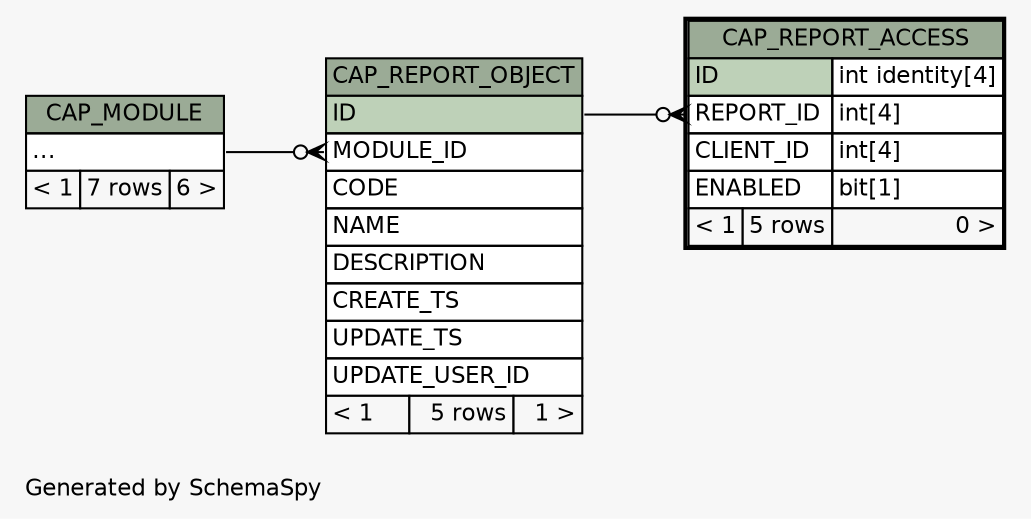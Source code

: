 // dot 2.28.0 on Windows 7 6.1
// SchemaSpy rev 590
digraph "twoDegreesRelationshipsDiagram" {
  graph [
    rankdir="RL"
    bgcolor="#f7f7f7"
    label="\nGenerated by SchemaSpy"
    labeljust="l"
    nodesep="0.18"
    ranksep="0.46"
    fontname="Helvetica"
    fontsize="11"
  ];
  node [
    fontname="Helvetica"
    fontsize="11"
    shape="plaintext"
  ];
  edge [
    arrowsize="0.8"
  ];
  "CAP_REPORT_ACCESS":"REPORT_ID":w -> "CAP_REPORT_OBJECT":"ID":e [arrowhead=none dir=back arrowtail=crowodot];
  "CAP_REPORT_OBJECT":"MODULE_ID":w -> "CAP_MODULE":"elipses":e [arrowhead=none dir=back arrowtail=crowodot];
  "CAP_MODULE" [
    label=<
    <TABLE BORDER="0" CELLBORDER="1" CELLSPACING="0" BGCOLOR="#ffffff">
      <TR><TD COLSPAN="3" BGCOLOR="#9bab96" ALIGN="CENTER">CAP_MODULE</TD></TR>
      <TR><TD PORT="elipses" COLSPAN="3" ALIGN="LEFT">...</TD></TR>
      <TR><TD ALIGN="LEFT" BGCOLOR="#f7f7f7">&lt; 1</TD><TD ALIGN="RIGHT" BGCOLOR="#f7f7f7">7 rows</TD><TD ALIGN="RIGHT" BGCOLOR="#f7f7f7">6 &gt;</TD></TR>
    </TABLE>>
    URL="CAP_MODULE.html"
    tooltip="CAP_MODULE"
  ];
  "CAP_REPORT_ACCESS" [
    label=<
    <TABLE BORDER="2" CELLBORDER="1" CELLSPACING="0" BGCOLOR="#ffffff">
      <TR><TD COLSPAN="3" BGCOLOR="#9bab96" ALIGN="CENTER">CAP_REPORT_ACCESS</TD></TR>
      <TR><TD PORT="ID" COLSPAN="2" BGCOLOR="#bed1b8" ALIGN="LEFT">ID</TD><TD PORT="ID.type" ALIGN="LEFT">int identity[4]</TD></TR>
      <TR><TD PORT="REPORT_ID" COLSPAN="2" ALIGN="LEFT">REPORT_ID</TD><TD PORT="REPORT_ID.type" ALIGN="LEFT">int[4]</TD></TR>
      <TR><TD PORT="CLIENT_ID" COLSPAN="2" ALIGN="LEFT">CLIENT_ID</TD><TD PORT="CLIENT_ID.type" ALIGN="LEFT">int[4]</TD></TR>
      <TR><TD PORT="ENABLED" COLSPAN="2" ALIGN="LEFT">ENABLED</TD><TD PORT="ENABLED.type" ALIGN="LEFT">bit[1]</TD></TR>
      <TR><TD ALIGN="LEFT" BGCOLOR="#f7f7f7">&lt; 1</TD><TD ALIGN="RIGHT" BGCOLOR="#f7f7f7">5 rows</TD><TD ALIGN="RIGHT" BGCOLOR="#f7f7f7">0 &gt;</TD></TR>
    </TABLE>>
    URL="CAP_REPORT_ACCESS.html"
    tooltip="CAP_REPORT_ACCESS"
  ];
  "CAP_REPORT_OBJECT" [
    label=<
    <TABLE BORDER="0" CELLBORDER="1" CELLSPACING="0" BGCOLOR="#ffffff">
      <TR><TD COLSPAN="3" BGCOLOR="#9bab96" ALIGN="CENTER">CAP_REPORT_OBJECT</TD></TR>
      <TR><TD PORT="ID" COLSPAN="3" BGCOLOR="#bed1b8" ALIGN="LEFT">ID</TD></TR>
      <TR><TD PORT="MODULE_ID" COLSPAN="3" ALIGN="LEFT">MODULE_ID</TD></TR>
      <TR><TD PORT="CODE" COLSPAN="3" ALIGN="LEFT">CODE</TD></TR>
      <TR><TD PORT="NAME" COLSPAN="3" ALIGN="LEFT">NAME</TD></TR>
      <TR><TD PORT="DESCRIPTION" COLSPAN="3" ALIGN="LEFT">DESCRIPTION</TD></TR>
      <TR><TD PORT="CREATE_TS" COLSPAN="3" ALIGN="LEFT">CREATE_TS</TD></TR>
      <TR><TD PORT="UPDATE_TS" COLSPAN="3" ALIGN="LEFT">UPDATE_TS</TD></TR>
      <TR><TD PORT="UPDATE_USER_ID" COLSPAN="3" ALIGN="LEFT">UPDATE_USER_ID</TD></TR>
      <TR><TD ALIGN="LEFT" BGCOLOR="#f7f7f7">&lt; 1</TD><TD ALIGN="RIGHT" BGCOLOR="#f7f7f7">5 rows</TD><TD ALIGN="RIGHT" BGCOLOR="#f7f7f7">1 &gt;</TD></TR>
    </TABLE>>
    URL="CAP_REPORT_OBJECT.html"
    tooltip="CAP_REPORT_OBJECT"
  ];
}
